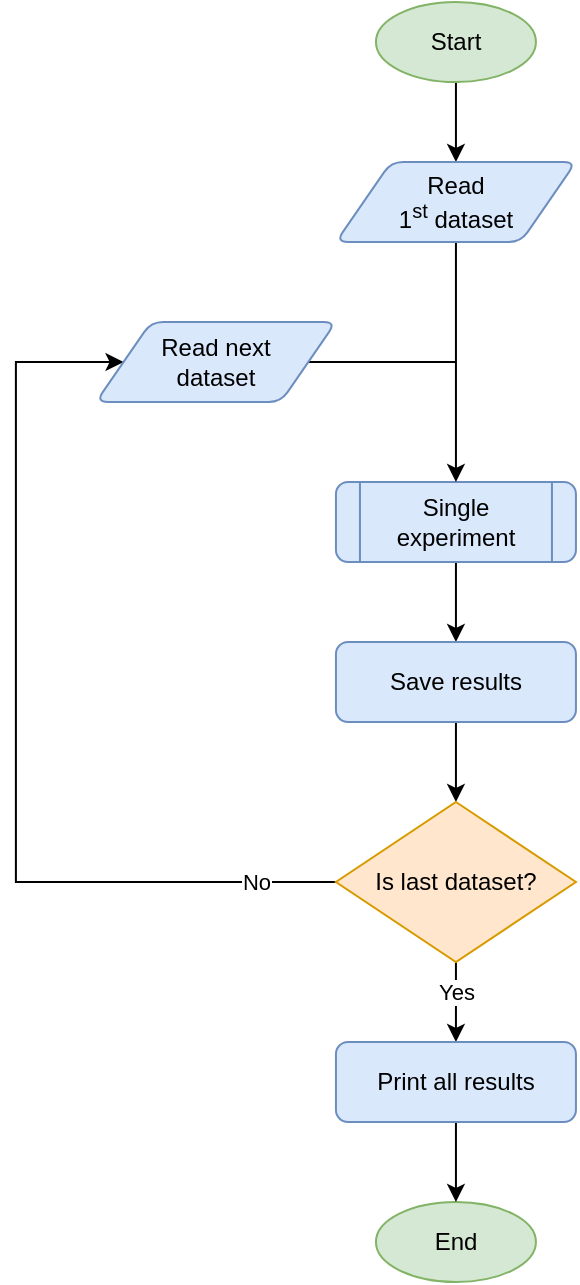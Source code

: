 <mxfile version="20.3.0" type="device" pages="5"><diagram id="C5RBs43oDa-KdzZeNtuy" name="All experiments"><mxGraphModel dx="1422" dy="857" grid="1" gridSize="10" guides="1" tooltips="1" connect="1" arrows="1" fold="1" page="1" pageScale="1" pageWidth="360" pageHeight="720" math="0" shadow="0"><root><mxCell id="WIyWlLk6GJQsqaUBKTNV-0"/><mxCell id="WIyWlLk6GJQsqaUBKTNV-1" parent="WIyWlLk6GJQsqaUBKTNV-0"/><mxCell id="kOFXmiLAJ1gGkwaejovX-6" style="edgeStyle=orthogonalEdgeStyle;rounded=0;orthogonalLoop=1;jettySize=auto;html=1;" parent="WIyWlLk6GJQsqaUBKTNV-1" source="8M7h1IyKmVttTnsOFKtS-3" target="kOFXmiLAJ1gGkwaejovX-5" edge="1"><mxGeometry relative="1" as="geometry"/></mxCell><mxCell id="8M7h1IyKmVttTnsOFKtS-3" value="Start" style="ellipse;whiteSpace=wrap;html=1;fillColor=#d5e8d4;strokeColor=#82b366;" parent="WIyWlLk6GJQsqaUBKTNV-1" vertex="1"><mxGeometry x="219.97" y="40" width="80" height="40" as="geometry"/></mxCell><mxCell id="8M7h1IyKmVttTnsOFKtS-5" value="End" style="ellipse;whiteSpace=wrap;html=1;fillColor=#d5e8d4;strokeColor=#82b366;" parent="WIyWlLk6GJQsqaUBKTNV-1" vertex="1"><mxGeometry x="219.97" y="640" width="80" height="40" as="geometry"/></mxCell><mxCell id="kOFXmiLAJ1gGkwaejovX-10" style="edgeStyle=orthogonalEdgeStyle;rounded=0;orthogonalLoop=1;jettySize=auto;html=1;" parent="WIyWlLk6GJQsqaUBKTNV-1" source="kOFXmiLAJ1gGkwaejovX-0" target="kOFXmiLAJ1gGkwaejovX-9" edge="1"><mxGeometry relative="1" as="geometry"/></mxCell><mxCell id="kOFXmiLAJ1gGkwaejovX-0" value="Single experiment" style="shape=process;whiteSpace=wrap;html=1;backgroundOutline=1;fillColor=#dae8fc;strokeColor=#6c8ebf;rounded=1;" parent="WIyWlLk6GJQsqaUBKTNV-1" vertex="1"><mxGeometry x="199.97" y="280" width="120" height="40" as="geometry"/></mxCell><mxCell id="kOFXmiLAJ1gGkwaejovX-7" style="edgeStyle=orthogonalEdgeStyle;rounded=0;orthogonalLoop=1;jettySize=auto;html=1;" parent="WIyWlLk6GJQsqaUBKTNV-1" source="kOFXmiLAJ1gGkwaejovX-5" target="kOFXmiLAJ1gGkwaejovX-0" edge="1"><mxGeometry relative="1" as="geometry"/></mxCell><mxCell id="kOFXmiLAJ1gGkwaejovX-5" value="Read&lt;br&gt;1&lt;sup&gt;st&lt;/sup&gt; dataset" style="shape=parallelogram;html=1;strokeWidth=1;perimeter=parallelogramPerimeter;whiteSpace=wrap;rounded=1;arcSize=12;size=0.23;fillColor=#dae8fc;strokeColor=#6c8ebf;" parent="WIyWlLk6GJQsqaUBKTNV-1" vertex="1"><mxGeometry x="199.97" y="120" width="120" height="40" as="geometry"/></mxCell><mxCell id="kOFXmiLAJ1gGkwaejovX-12" style="edgeStyle=orthogonalEdgeStyle;rounded=0;orthogonalLoop=1;jettySize=auto;html=1;" parent="WIyWlLk6GJQsqaUBKTNV-1" source="kOFXmiLAJ1gGkwaejovX-9" target="kOFXmiLAJ1gGkwaejovX-11" edge="1"><mxGeometry relative="1" as="geometry"/></mxCell><mxCell id="kOFXmiLAJ1gGkwaejovX-9" value="Save results" style="rounded=1;whiteSpace=wrap;html=1;strokeWidth=1;fillColor=#dae8fc;strokeColor=#6c8ebf;" parent="WIyWlLk6GJQsqaUBKTNV-1" vertex="1"><mxGeometry x="199.97" y="360" width="120" height="40" as="geometry"/></mxCell><mxCell id="kOFXmiLAJ1gGkwaejovX-13" value="" style="edgeStyle=orthogonalEdgeStyle;rounded=0;orthogonalLoop=1;jettySize=auto;html=1;" parent="WIyWlLk6GJQsqaUBKTNV-1" source="kOFXmiLAJ1gGkwaejovX-11" target="kOFXmiLAJ1gGkwaejovX-14" edge="1"><mxGeometry relative="1" as="geometry"><mxPoint x="79.97" y="320.0" as="targetPoint"/><Array as="points"><mxPoint x="39.97" y="480"/><mxPoint x="39.97" y="220"/></Array></mxGeometry></mxCell><mxCell id="kOFXmiLAJ1gGkwaejovX-16" value="No" style="edgeLabel;html=1;align=center;verticalAlign=middle;resizable=0;points=[];" parent="kOFXmiLAJ1gGkwaejovX-13" vertex="1" connectable="0"><mxGeometry x="0.322" relative="1" as="geometry"><mxPoint x="120" y="153" as="offset"/></mxGeometry></mxCell><mxCell id="kOFXmiLAJ1gGkwaejovX-18" style="edgeStyle=orthogonalEdgeStyle;rounded=0;orthogonalLoop=1;jettySize=auto;html=1;endArrow=classic;endFill=1;" parent="WIyWlLk6GJQsqaUBKTNV-1" source="kOFXmiLAJ1gGkwaejovX-11" target="kOFXmiLAJ1gGkwaejovX-17" edge="1"><mxGeometry relative="1" as="geometry"/></mxCell><mxCell id="AIGZjgSUq1ORy0uvQ8e_-0" value="Yes" style="edgeLabel;html=1;align=center;verticalAlign=middle;resizable=0;points=[];" parent="kOFXmiLAJ1gGkwaejovX-18" vertex="1" connectable="0"><mxGeometry x="-0.257" y="1" relative="1" as="geometry"><mxPoint x="-1" as="offset"/></mxGeometry></mxCell><mxCell id="kOFXmiLAJ1gGkwaejovX-11" value="Is last dataset?" style="strokeWidth=1;html=1;shape=mxgraph.flowchart.decision;whiteSpace=wrap;rounded=1;fillColor=#ffe6cc;strokeColor=#d79b00;" parent="WIyWlLk6GJQsqaUBKTNV-1" vertex="1"><mxGeometry x="199.97" y="440" width="120" height="80" as="geometry"/></mxCell><mxCell id="kOFXmiLAJ1gGkwaejovX-15" style="edgeStyle=orthogonalEdgeStyle;rounded=0;orthogonalLoop=1;jettySize=auto;html=1;endArrow=none;endFill=0;" parent="WIyWlLk6GJQsqaUBKTNV-1" source="kOFXmiLAJ1gGkwaejovX-14" edge="1"><mxGeometry relative="1" as="geometry"><mxPoint x="259.97" y="220" as="targetPoint"/></mxGeometry></mxCell><mxCell id="kOFXmiLAJ1gGkwaejovX-14" value="Read next&lt;br&gt;dataset" style="shape=parallelogram;html=1;strokeWidth=1;perimeter=parallelogramPerimeter;whiteSpace=wrap;rounded=1;arcSize=12;size=0.23;fillColor=#dae8fc;strokeColor=#6c8ebf;" parent="WIyWlLk6GJQsqaUBKTNV-1" vertex="1"><mxGeometry x="79.97" y="200" width="120" height="40" as="geometry"/></mxCell><mxCell id="kOFXmiLAJ1gGkwaejovX-19" style="edgeStyle=orthogonalEdgeStyle;rounded=0;orthogonalLoop=1;jettySize=auto;html=1;endArrow=classic;endFill=1;" parent="WIyWlLk6GJQsqaUBKTNV-1" source="kOFXmiLAJ1gGkwaejovX-17" target="8M7h1IyKmVttTnsOFKtS-5" edge="1"><mxGeometry relative="1" as="geometry"/></mxCell><mxCell id="kOFXmiLAJ1gGkwaejovX-17" value="Print all results" style="rounded=1;whiteSpace=wrap;html=1;strokeWidth=1;fillColor=#dae8fc;strokeColor=#6c8ebf;" parent="WIyWlLk6GJQsqaUBKTNV-1" vertex="1"><mxGeometry x="199.97" y="560" width="120" height="40" as="geometry"/></mxCell></root></mxGraphModel></diagram><diagram id="D11iVwsHvuseV1DeDO_H" name="Single experiment"><mxGraphModel dx="1422" dy="857" grid="1" gridSize="10" guides="1" tooltips="1" connect="1" arrows="1" fold="1" page="1" pageScale="1" pageWidth="720" pageHeight="600" math="0" shadow="0"><root><mxCell id="0"/><mxCell id="1" parent="0"/><mxCell id="Q-tXRf_zdjWyJzdX52ZP-1" value="FindTrainTestSplit" style="rounded=1;whiteSpace=wrap;html=1;strokeWidth=1;fillColor=#D9FFF6;arcSize=5;gradientColor=none;gradientDirection=radial;verticalAlign=top;strokeOpacity=100;fillOpacity=50;" parent="1" vertex="1"><mxGeometry x="210" y="90" width="490" height="360" as="geometry"/></mxCell><mxCell id="H5rz95KYVO_wQmtV11u5-1" style="edgeStyle=orthogonalEdgeStyle;rounded=0;orthogonalLoop=1;jettySize=auto;html=1;entryX=0.5;entryY=0;entryDx=0;entryDy=0;entryPerimeter=0;endArrow=classic;endFill=1;" parent="1" source="ZhqV7wVp_llAhGrrr68y-1" target="iIWX_Zztkkkfrtg9f0PA-1" edge="1"><mxGeometry relative="1" as="geometry"/></mxCell><mxCell id="ZhqV7wVp_llAhGrrr68y-1" value="Start" style="ellipse;whiteSpace=wrap;html=1;fillColor=#d5e8d4;strokeColor=#82b366;" parent="1" vertex="1"><mxGeometry x="60" y="40" width="80" height="40" as="geometry"/></mxCell><mxCell id="s6hOVnfc185GEi_g2dlg-1" value="End" style="ellipse;whiteSpace=wrap;html=1;fillColor=#d5e8d4;strokeColor=#82b366;" parent="1" vertex="1"><mxGeometry x="60" y="520" width="80" height="40" as="geometry"/></mxCell><mxCell id="hAno4ZTRE-G6gj36gQ3g-1" style="edgeStyle=orthogonalEdgeStyle;rounded=0;orthogonalLoop=1;jettySize=auto;html=1;" parent="1" source="iIWX_Zztkkkfrtg9f0PA-1" target="d5GRrZZeV0pliZARl-yd-1" edge="1"><mxGeometry relative="1" as="geometry"/></mxCell><mxCell id="hAno4ZTRE-G6gj36gQ3g-2" value="Yes" style="edgeLabel;html=1;align=center;verticalAlign=middle;resizable=0;points=[];" parent="hAno4ZTRE-G6gj36gQ3g-1" vertex="1" connectable="0"><mxGeometry x="-0.152" relative="1" as="geometry"><mxPoint y="12" as="offset"/></mxGeometry></mxCell><mxCell id="hJTUEUJnLoP7Lju_bA_A-1" style="edgeStyle=orthogonalEdgeStyle;rounded=0;orthogonalLoop=1;jettySize=auto;html=1;" parent="1" source="iIWX_Zztkkkfrtg9f0PA-1" target="QK-RZnngQK_KCg3sPhUe-1" edge="1"><mxGeometry relative="1" as="geometry"/></mxCell><mxCell id="hJTUEUJnLoP7Lju_bA_A-2" value="No" style="edgeLabel;html=1;align=center;verticalAlign=middle;resizable=0;points=[];" parent="hJTUEUJnLoP7Lju_bA_A-1" vertex="1" connectable="0"><mxGeometry x="-0.257" y="-2" relative="1" as="geometry"><mxPoint x="-5" y="-2" as="offset"/></mxGeometry></mxCell><mxCell id="iIWX_Zztkkkfrtg9f0PA-1" value="Is train-test&lt;br&gt;pre-defined?" style="strokeWidth=1;html=1;shape=mxgraph.flowchart.decision;whiteSpace=wrap;rounded=1;fillColor=#ffe6cc;strokeColor=#d79b00;" parent="1" vertex="1"><mxGeometry x="40" y="120" width="120" height="80" as="geometry"/></mxCell><mxCell id="CSxXV_yiTdhJxoHg6oX3-10" style="edgeStyle=orthogonalEdgeStyle;rounded=0;orthogonalLoop=1;jettySize=auto;html=1;endArrow=none;endFill=0;" parent="1" source="d5GRrZZeV0pliZARl-yd-1" target="s6hOVnfc185GEi_g2dlg-1" edge="1"><mxGeometry relative="1" as="geometry"/></mxCell><mxCell id="d5GRrZZeV0pliZARl-yd-1" value="Train and test on&lt;br&gt;splits" style="rounded=1;whiteSpace=wrap;html=1;strokeWidth=1;fillColor=#dae8fc;strokeColor=#6c8ebf;" parent="1" vertex="1"><mxGeometry x="40" y="440" width="120" height="40" as="geometry"/></mxCell><mxCell id="hJTUEUJnLoP7Lju_bA_A-4" style="edgeStyle=orthogonalEdgeStyle;rounded=0;orthogonalLoop=1;jettySize=auto;html=1;" parent="1" source="QK-RZnngQK_KCg3sPhUe-1" target="hJTUEUJnLoP7Lju_bA_A-3" edge="1"><mxGeometry relative="1" as="geometry"/></mxCell><mxCell id="QK-RZnngQK_KCg3sPhUe-1" value="Read train%,&lt;br&gt;test%, margin" style="shape=parallelogram;html=1;strokeWidth=1;perimeter=parallelogramPerimeter;whiteSpace=wrap;rounded=1;arcSize=12;size=0.23;fillColor=#dae8fc;strokeColor=#6c8ebf;" parent="1" vertex="1"><mxGeometry x="240" y="140" width="120" height="40" as="geometry"/></mxCell><mxCell id="hJTUEUJnLoP7Lju_bA_A-6" style="edgeStyle=orthogonalEdgeStyle;rounded=0;orthogonalLoop=1;jettySize=auto;html=1;" parent="1" source="hJTUEUJnLoP7Lju_bA_A-3" target="hJTUEUJnLoP7Lju_bA_A-5" edge="1"><mxGeometry relative="1" as="geometry"/></mxCell><mxCell id="hJTUEUJnLoP7Lju_bA_A-3" value="Get test as last&lt;br&gt;test% points" style="rounded=1;whiteSpace=wrap;html=1;strokeWidth=1;fillColor=#dae8fc;strokeColor=#6c8ebf;" parent="1" vertex="1"><mxGeometry x="400" y="140" width="120" height="40" as="geometry"/></mxCell><mxCell id="CSxXV_yiTdhJxoHg6oX3-3" style="edgeStyle=orthogonalEdgeStyle;rounded=0;orthogonalLoop=1;jettySize=auto;html=1;" parent="1" source="hJTUEUJnLoP7Lju_bA_A-5" target="CSxXV_yiTdhJxoHg6oX3-1" edge="1"><mxGeometry relative="1" as="geometry"/></mxCell><mxCell id="CSxXV_yiTdhJxoHg6oX3-6" value="Yes" style="edgeLabel;html=1;align=center;verticalAlign=middle;resizable=0;points=[];labelBackgroundColor=none;" parent="CSxXV_yiTdhJxoHg6oX3-3" vertex="1" connectable="0"><mxGeometry x="-0.276" y="1" relative="1" as="geometry"><mxPoint y="-11" as="offset"/></mxGeometry></mxCell><mxCell id="CSxXV_yiTdhJxoHg6oX3-4" style="edgeStyle=orthogonalEdgeStyle;rounded=0;orthogonalLoop=1;jettySize=auto;html=1;" parent="1" source="hJTUEUJnLoP7Lju_bA_A-5" target="CSxXV_yiTdhJxoHg6oX3-2" edge="1"><mxGeometry relative="1" as="geometry"/></mxCell><mxCell id="CSxXV_yiTdhJxoHg6oX3-5" value="No" style="edgeLabel;html=1;align=center;verticalAlign=middle;resizable=0;points=[];labelBackgroundColor=none;" parent="CSxXV_yiTdhJxoHg6oX3-4" vertex="1" connectable="0"><mxGeometry x="-0.199" y="-2" relative="1" as="geometry"><mxPoint y="-12" as="offset"/></mxGeometry></mxCell><mxCell id="hJTUEUJnLoP7Lju_bA_A-5" value="Has the test set&lt;br&gt;any anomaly?" style="strokeWidth=1;html=1;shape=mxgraph.flowchart.decision;whiteSpace=wrap;rounded=1;fillColor=#ffe6cc;strokeColor=#d79b00;" parent="1" vertex="1"><mxGeometry x="400" y="240" width="120" height="80" as="geometry"/></mxCell><mxCell id="GihD4LT4UAhNvOkDKWtM-2" style="edgeStyle=orthogonalEdgeStyle;rounded=0;orthogonalLoop=1;jettySize=auto;html=1;endArrow=classic;endFill=1;" parent="1" source="CSxXV_yiTdhJxoHg6oX3-1" target="GihD4LT4UAhNvOkDKWtM-1" edge="1"><mxGeometry relative="1" as="geometry"/></mxCell><mxCell id="CSxXV_yiTdhJxoHg6oX3-1" value="Compute test&lt;br&gt;margin" style="shape=process;whiteSpace=wrap;html=1;backgroundOutline=1;fillColor=#dae8fc;strokeColor=#6c8ebf;rounded=1;" parent="1" vertex="1"><mxGeometry x="240" y="360" width="120" height="40" as="geometry"/></mxCell><mxCell id="CSxXV_yiTdhJxoHg6oX3-12" style="edgeStyle=orthogonalEdgeStyle;rounded=0;orthogonalLoop=1;jettySize=auto;html=1;endArrow=classic;endFill=1;" parent="1" source="CSxXV_yiTdhJxoHg6oX3-2" target="d5GRrZZeV0pliZARl-yd-1" edge="1"><mxGeometry relative="1" as="geometry"><Array as="points"><mxPoint x="620" y="460"/></Array></mxGeometry></mxCell><mxCell id="CSxXV_yiTdhJxoHg6oX3-2" value="Get testing start&lt;br&gt;point" style="shape=process;whiteSpace=wrap;html=1;backgroundOutline=1;fillColor=#dae8fc;strokeColor=#6c8ebf;rounded=1;" parent="1" vertex="1"><mxGeometry x="560" y="360" width="120" height="40" as="geometry"/></mxCell><mxCell id="GihD4LT4UAhNvOkDKWtM-3" style="edgeStyle=orthogonalEdgeStyle;rounded=0;orthogonalLoop=1;jettySize=auto;html=1;endArrow=classic;endFill=1;" parent="1" source="GihD4LT4UAhNvOkDKWtM-1" target="CSxXV_yiTdhJxoHg6oX3-2" edge="1"><mxGeometry relative="1" as="geometry"/></mxCell><mxCell id="GihD4LT4UAhNvOkDKWtM-1" value="Current margin" style="shape=parallelogram;html=1;strokeWidth=1;perimeter=parallelogramPerimeter;whiteSpace=wrap;rounded=1;arcSize=12;size=0.23;fillColor=#dae8fc;strokeColor=#6c8ebf;" parent="1" vertex="1"><mxGeometry x="400" y="360" width="120" height="40" as="geometry"/></mxCell></root></mxGraphModel></diagram><diagram id="FWGNw8ByKf98O365buhS" name="ComputeTestMargin"><mxGraphModel dx="1422" dy="857" grid="1" gridSize="10" guides="1" tooltips="1" connect="1" arrows="1" fold="1" page="1" pageScale="1" pageWidth="760" pageHeight="720" math="0" shadow="0"><root><mxCell id="HdrWZ1dEwK8OGGWEibV0-0"/><mxCell id="HdrWZ1dEwK8OGGWEibV0-1" parent="HdrWZ1dEwK8OGGWEibV0-0"/><mxCell id="fRuA6HF26gOYSIR6I-Sg-1" style="edgeStyle=orthogonalEdgeStyle;rounded=0;orthogonalLoop=1;jettySize=auto;html=1;endArrow=classic;endFill=1;" parent="HdrWZ1dEwK8OGGWEibV0-1" source="u9NYE6uTSxPuVV1f5jNB-0" target="fRuA6HF26gOYSIR6I-Sg-0" edge="1"><mxGeometry relative="1" as="geometry"/></mxCell><mxCell id="u9NYE6uTSxPuVV1f5jNB-0" value="Start" style="ellipse;whiteSpace=wrap;html=1;fillColor=#d5e8d4;strokeColor=#82b366;" parent="HdrWZ1dEwK8OGGWEibV0-1" vertex="1"><mxGeometry x="60" y="40" width="80" height="40" as="geometry"/></mxCell><mxCell id="xgLkydGp1xmysubWU5cJ-1" style="edgeStyle=orthogonalEdgeStyle;rounded=0;orthogonalLoop=1;jettySize=auto;html=1;endArrow=classic;endFill=1;" parent="HdrWZ1dEwK8OGGWEibV0-1" source="fRuA6HF26gOYSIR6I-Sg-0" target="xgLkydGp1xmysubWU5cJ-0" edge="1"><mxGeometry relative="1" as="geometry"/></mxCell><mxCell id="fRuA6HF26gOYSIR6I-Sg-0" value="Read target&lt;br&gt;margin" style="shape=parallelogram;html=1;strokeWidth=1;perimeter=parallelogramPerimeter;whiteSpace=wrap;rounded=1;arcSize=12;size=0.23;fillColor=#dae8fc;strokeColor=#6c8ebf;" parent="HdrWZ1dEwK8OGGWEibV0-1" vertex="1"><mxGeometry x="40" y="120" width="120" height="40" as="geometry"/></mxCell><mxCell id="xgLkydGp1xmysubWU5cJ-3" style="edgeStyle=orthogonalEdgeStyle;rounded=0;orthogonalLoop=1;jettySize=auto;html=1;endArrow=classic;endFill=1;" parent="HdrWZ1dEwK8OGGWEibV0-1" source="xgLkydGp1xmysubWU5cJ-0" target="xgLkydGp1xmysubWU5cJ-2" edge="1"><mxGeometry relative="1" as="geometry"/></mxCell><mxCell id="xgLkydGp1xmysubWU5cJ-0" value="Set margin = 0" style="rounded=1;whiteSpace=wrap;html=1;strokeWidth=1;fillColor=#dae8fc;strokeColor=#6c8ebf;" parent="HdrWZ1dEwK8OGGWEibV0-1" vertex="1"><mxGeometry x="40" y="200" width="120" height="40" as="geometry"/></mxCell><mxCell id="UQ22kUkYF4taK-wYxXZ2-1" style="edgeStyle=orthogonalEdgeStyle;rounded=0;orthogonalLoop=1;jettySize=auto;html=1;endArrow=classic;endFill=1;" parent="HdrWZ1dEwK8OGGWEibV0-1" source="xgLkydGp1xmysubWU5cJ-2" target="UQ22kUkYF4taK-wYxXZ2-0" edge="1"><mxGeometry relative="1" as="geometry"/></mxCell><mxCell id="xgLkydGp1xmysubWU5cJ-2" value="Get first testing point" style="rounded=1;whiteSpace=wrap;html=1;strokeWidth=1;fillColor=#dae8fc;strokeColor=#6c8ebf;" parent="HdrWZ1dEwK8OGGWEibV0-1" vertex="1"><mxGeometry x="40" y="280" width="120" height="40" as="geometry"/></mxCell><mxCell id="UQ22kUkYF4taK-wYxXZ2-3" style="edgeStyle=orthogonalEdgeStyle;rounded=0;orthogonalLoop=1;jettySize=auto;html=1;endArrow=classic;endFill=1;" parent="HdrWZ1dEwK8OGGWEibV0-1" source="UQ22kUkYF4taK-wYxXZ2-0" target="UQ22kUkYF4taK-wYxXZ2-2" edge="1"><mxGeometry relative="1" as="geometry"/></mxCell><mxCell id="UQ22kUkYF4taK-wYxXZ2-4" value="No" style="edgeLabel;html=1;align=center;verticalAlign=middle;resizable=0;points=[];" parent="UQ22kUkYF4taK-wYxXZ2-3" vertex="1" connectable="0"><mxGeometry x="-0.335" y="1" relative="1" as="geometry"><mxPoint x="3" y="1" as="offset"/></mxGeometry></mxCell><mxCell id="UQ22kUkYF4taK-wYxXZ2-6" style="edgeStyle=orthogonalEdgeStyle;rounded=0;orthogonalLoop=1;jettySize=auto;html=1;endArrow=classic;endFill=1;" parent="HdrWZ1dEwK8OGGWEibV0-1" source="UQ22kUkYF4taK-wYxXZ2-0" target="UQ22kUkYF4taK-wYxXZ2-5" edge="1"><mxGeometry relative="1" as="geometry"/></mxCell><mxCell id="UQ22kUkYF4taK-wYxXZ2-7" value="Yes" style="edgeLabel;html=1;align=center;verticalAlign=middle;resizable=0;points=[];" parent="UQ22kUkYF4taK-wYxXZ2-6" vertex="1" connectable="0"><mxGeometry x="0.316" relative="1" as="geometry"><mxPoint y="-22" as="offset"/></mxGeometry></mxCell><mxCell id="UQ22kUkYF4taK-wYxXZ2-0" value="Is point&lt;br&gt;anomalous?" style="strokeWidth=1;html=1;shape=mxgraph.flowchart.decision;whiteSpace=wrap;rounded=1;fillColor=#ffe6cc;strokeColor=#d79b00;" parent="HdrWZ1dEwK8OGGWEibV0-1" vertex="1"><mxGeometry x="40" y="400" width="120" height="80" as="geometry"/></mxCell><mxCell id="89DARqWquNidrXnu6tmG-1" style="edgeStyle=orthogonalEdgeStyle;rounded=0;orthogonalLoop=1;jettySize=auto;html=1;endArrow=classic;endFill=1;" parent="HdrWZ1dEwK8OGGWEibV0-1" source="UQ22kUkYF4taK-wYxXZ2-2" target="89DARqWquNidrXnu6tmG-0" edge="1"><mxGeometry relative="1" as="geometry"/></mxCell><mxCell id="UQ22kUkYF4taK-wYxXZ2-2" value="Increment margin&lt;br&gt;of 1" style="rounded=1;whiteSpace=wrap;html=1;strokeWidth=1;fillColor=#dae8fc;strokeColor=#6c8ebf;" parent="HdrWZ1dEwK8OGGWEibV0-1" vertex="1"><mxGeometry x="240" y="420" width="120" height="40" as="geometry"/></mxCell><mxCell id="UQ22kUkYF4taK-wYxXZ2-9" style="edgeStyle=orthogonalEdgeStyle;rounded=0;orthogonalLoop=1;jettySize=auto;html=1;endArrow=classic;endFill=1;" parent="HdrWZ1dEwK8OGGWEibV0-1" source="UQ22kUkYF4taK-wYxXZ2-5" target="UQ22kUkYF4taK-wYxXZ2-8" edge="1"><mxGeometry relative="1" as="geometry"/></mxCell><mxCell id="UQ22kUkYF4taK-wYxXZ2-5" value="Return margin" style="rounded=1;whiteSpace=wrap;html=1;strokeWidth=1;fillColor=#dae8fc;strokeColor=#6c8ebf;" parent="HdrWZ1dEwK8OGGWEibV0-1" vertex="1"><mxGeometry x="40" y="560" width="120" height="40" as="geometry"/></mxCell><mxCell id="UQ22kUkYF4taK-wYxXZ2-8" value="End" style="ellipse;whiteSpace=wrap;html=1;fillColor=#d5e8d4;strokeColor=#82b366;" parent="HdrWZ1dEwK8OGGWEibV0-1" vertex="1"><mxGeometry x="60" y="640" width="80" height="40" as="geometry"/></mxCell><mxCell id="89DARqWquNidrXnu6tmG-3" style="edgeStyle=orthogonalEdgeStyle;rounded=0;orthogonalLoop=1;jettySize=auto;html=1;endArrow=classic;endFill=1;" parent="HdrWZ1dEwK8OGGWEibV0-1" source="89DARqWquNidrXnu6tmG-0" target="89DARqWquNidrXnu6tmG-2" edge="1"><mxGeometry relative="1" as="geometry"/></mxCell><mxCell id="89DARqWquNidrXnu6tmG-6" value="No" style="edgeLabel;html=1;align=center;verticalAlign=middle;resizable=0;points=[];" parent="89DARqWquNidrXnu6tmG-3" vertex="1" connectable="0"><mxGeometry x="-0.301" y="2" relative="1" as="geometry"><mxPoint as="offset"/></mxGeometry></mxCell><mxCell id="89DARqWquNidrXnu6tmG-4" style="edgeStyle=orthogonalEdgeStyle;rounded=0;orthogonalLoop=1;jettySize=auto;html=1;endArrow=classic;endFill=1;" parent="HdrWZ1dEwK8OGGWEibV0-1" source="89DARqWquNidrXnu6tmG-0" target="UQ22kUkYF4taK-wYxXZ2-5" edge="1"><mxGeometry relative="1" as="geometry"><Array as="points"><mxPoint x="460" y="580"/></Array></mxGeometry></mxCell><mxCell id="89DARqWquNidrXnu6tmG-5" value="Yes" style="edgeLabel;html=1;align=center;verticalAlign=middle;resizable=0;points=[];" parent="89DARqWquNidrXnu6tmG-4" vertex="1" connectable="0"><mxGeometry x="-0.84" y="-2" relative="1" as="geometry"><mxPoint as="offset"/></mxGeometry></mxCell><mxCell id="89DARqWquNidrXnu6tmG-0" value="Is margin ==&lt;br&gt;target margin?" style="strokeWidth=1;html=1;shape=mxgraph.flowchart.decision;whiteSpace=wrap;rounded=1;fillColor=#ffe6cc;strokeColor=#d79b00;" parent="HdrWZ1dEwK8OGGWEibV0-1" vertex="1"><mxGeometry x="400" y="400" width="120" height="80" as="geometry"/></mxCell><mxCell id="89DARqWquNidrXnu6tmG-7" style="edgeStyle=orthogonalEdgeStyle;rounded=0;orthogonalLoop=1;jettySize=auto;html=1;endArrow=none;endFill=0;" parent="HdrWZ1dEwK8OGGWEibV0-1" source="89DARqWquNidrXnu6tmG-2" edge="1"><mxGeometry relative="1" as="geometry"><mxPoint x="100" y="360.0" as="targetPoint"/><Array as="points"><mxPoint x="660" y="360"/></Array></mxGeometry></mxCell><mxCell id="89DARqWquNidrXnu6tmG-2" value="Get next testing&lt;br&gt;point" style="rounded=1;whiteSpace=wrap;html=1;strokeWidth=1;fillColor=#dae8fc;strokeColor=#6c8ebf;" parent="HdrWZ1dEwK8OGGWEibV0-1" vertex="1"><mxGeometry x="600" y="420" width="120" height="40" as="geometry"/></mxCell></root></mxGraphModel></diagram><diagram id="90LTv2mE76Dkwtj1gZBb" name="GetTrainingStartPoint"><mxGraphModel dx="1422" dy="857" grid="1" gridSize="10" guides="1" tooltips="1" connect="1" arrows="1" fold="1" page="1" pageScale="1" pageWidth="960" pageHeight="880" math="0" shadow="0"><root><mxCell id="tVz8d1d_XgPLl7c2wTtT-0"/><mxCell id="tVz8d1d_XgPLl7c2wTtT-1" parent="tVz8d1d_XgPLl7c2wTtT-0"/><mxCell id="Yk_e0_UQB7LTDo-el-rY-7" style="edgeStyle=orthogonalEdgeStyle;rounded=0;orthogonalLoop=1;jettySize=auto;html=1;endArrow=none;endFill=0;" parent="tVz8d1d_XgPLl7c2wTtT-1" source="XtzqeTzx9HAlHjTAnoez-0" target="z5ePB7d5LNRhSqmOxmP1-1" edge="1"><mxGeometry relative="1" as="geometry"/></mxCell><mxCell id="XtzqeTzx9HAlHjTAnoez-0" value="Start" style="ellipse;whiteSpace=wrap;html=1;fillColor=#d5e8d4;strokeColor=#82b366;" parent="tVz8d1d_XgPLl7c2wTtT-1" vertex="1"><mxGeometry x="60" y="40" width="80" height="40" as="geometry"/></mxCell><mxCell id="YdtiBASWQmZ41cX5ZdmU-1" style="edgeStyle=orthogonalEdgeStyle;rounded=0;orthogonalLoop=1;jettySize=auto;html=1;endArrow=classic;endFill=1;" parent="tVz8d1d_XgPLl7c2wTtT-1" source="z5ePB7d5LNRhSqmOxmP1-1" target="YdtiBASWQmZ41cX5ZdmU-0" edge="1"><mxGeometry relative="1" as="geometry"/></mxCell><mxCell id="z5ePB7d5LNRhSqmOxmP1-1" value="Set testing as points&lt;br&gt;from start to end" style="rounded=1;whiteSpace=wrap;html=1;strokeWidth=1;fillColor=#dae8fc;strokeColor=#6c8ebf;" parent="tVz8d1d_XgPLl7c2wTtT-1" vertex="1"><mxGeometry x="40" y="120" width="120" height="40" as="geometry"/></mxCell><mxCell id="YdtiBASWQmZ41cX5ZdmU-3" style="edgeStyle=orthogonalEdgeStyle;rounded=0;orthogonalLoop=1;jettySize=auto;html=1;endArrow=classic;endFill=1;" parent="tVz8d1d_XgPLl7c2wTtT-1" source="YdtiBASWQmZ41cX5ZdmU-0" target="YdtiBASWQmZ41cX5ZdmU-2" edge="1"><mxGeometry relative="1" as="geometry"/></mxCell><mxCell id="YdtiBASWQmZ41cX5ZdmU-4" value="Yes" style="edgeLabel;html=1;align=center;verticalAlign=middle;resizable=0;points=[];" parent="YdtiBASWQmZ41cX5ZdmU-3" vertex="1" connectable="0"><mxGeometry x="-0.25" y="1" relative="1" as="geometry"><mxPoint as="offset"/></mxGeometry></mxCell><mxCell id="YdtiBASWQmZ41cX5ZdmU-12" style="edgeStyle=orthogonalEdgeStyle;rounded=0;orthogonalLoop=1;jettySize=auto;html=1;endArrow=classic;endFill=1;" parent="tVz8d1d_XgPLl7c2wTtT-1" source="YdtiBASWQmZ41cX5ZdmU-0" target="YdtiBASWQmZ41cX5ZdmU-11" edge="1"><mxGeometry relative="1" as="geometry"/></mxCell><mxCell id="YdtiBASWQmZ41cX5ZdmU-14" value="No" style="edgeLabel;html=1;align=center;verticalAlign=middle;resizable=0;points=[];" parent="YdtiBASWQmZ41cX5ZdmU-12" vertex="1" connectable="0"><mxGeometry x="-0.275" y="2" relative="1" as="geometry"><mxPoint as="offset"/></mxGeometry></mxCell><mxCell id="YdtiBASWQmZ41cX5ZdmU-0" value="Is margin &amp;lt;&lt;br&gt;target margin?" style="strokeWidth=1;html=1;shape=mxgraph.flowchart.decision;whiteSpace=wrap;rounded=1;fillColor=#ffe6cc;strokeColor=#d79b00;" parent="tVz8d1d_XgPLl7c2wTtT-1" vertex="1"><mxGeometry x="40" y="240" width="120" height="80" as="geometry"/></mxCell><mxCell id="YdtiBASWQmZ41cX5ZdmU-6" style="edgeStyle=orthogonalEdgeStyle;rounded=0;orthogonalLoop=1;jettySize=auto;html=1;endArrow=classic;endFill=1;" parent="tVz8d1d_XgPLl7c2wTtT-1" source="YdtiBASWQmZ41cX5ZdmU-2" edge="1"><mxGeometry relative="1" as="geometry"><mxPoint x="440" y="280" as="targetPoint"/></mxGeometry></mxCell><mxCell id="YdtiBASWQmZ41cX5ZdmU-7" value="Yes" style="edgeLabel;html=1;align=center;verticalAlign=middle;resizable=0;points=[];" parent="YdtiBASWQmZ41cX5ZdmU-6" vertex="1" connectable="0"><mxGeometry x="-0.271" y="1" relative="1" as="geometry"><mxPoint as="offset"/></mxGeometry></mxCell><mxCell id="YdtiBASWQmZ41cX5ZdmU-13" style="edgeStyle=orthogonalEdgeStyle;rounded=0;orthogonalLoop=1;jettySize=auto;html=1;endArrow=none;endFill=0;" parent="tVz8d1d_XgPLl7c2wTtT-1" source="YdtiBASWQmZ41cX5ZdmU-2" edge="1"><mxGeometry relative="1" as="geometry"><mxPoint x="100" y="370" as="targetPoint"/><Array as="points"><mxPoint x="300" y="370"/><mxPoint x="100" y="370"/></Array></mxGeometry></mxCell><mxCell id="YdtiBASWQmZ41cX5ZdmU-15" value="No" style="edgeLabel;html=1;align=center;verticalAlign=middle;resizable=0;points=[];" parent="YdtiBASWQmZ41cX5ZdmU-13" vertex="1" connectable="0"><mxGeometry x="-0.764" y="2" relative="1" as="geometry"><mxPoint as="offset"/></mxGeometry></mxCell><mxCell id="YdtiBASWQmZ41cX5ZdmU-2" value="Are there points&lt;br&gt;before testing?" style="strokeWidth=1;html=1;shape=mxgraph.flowchart.decision;whiteSpace=wrap;rounded=1;fillColor=#ffe6cc;strokeColor=#d79b00;" parent="tVz8d1d_XgPLl7c2wTtT-1" vertex="1"><mxGeometry x="240" y="240" width="120" height="80" as="geometry"/></mxCell><mxCell id="YdtiBASWQmZ41cX5ZdmU-17" style="edgeStyle=orthogonalEdgeStyle;rounded=0;orthogonalLoop=1;jettySize=auto;html=1;endArrow=classic;endFill=1;" parent="tVz8d1d_XgPLl7c2wTtT-1" source="YdtiBASWQmZ41cX5ZdmU-11" target="YdtiBASWQmZ41cX5ZdmU-16" edge="1"><mxGeometry relative="1" as="geometry"/></mxCell><mxCell id="YdtiBASWQmZ41cX5ZdmU-28" value="No" style="edgeLabel;html=1;align=center;verticalAlign=middle;resizable=0;points=[];" parent="YdtiBASWQmZ41cX5ZdmU-17" vertex="1" connectable="0"><mxGeometry x="-0.233" relative="1" as="geometry"><mxPoint as="offset"/></mxGeometry></mxCell><mxCell id="YdtiBASWQmZ41cX5ZdmU-19" style="edgeStyle=orthogonalEdgeStyle;rounded=0;orthogonalLoop=1;jettySize=auto;html=1;endArrow=classic;endFill=1;" parent="tVz8d1d_XgPLl7c2wTtT-1" source="YdtiBASWQmZ41cX5ZdmU-11" target="YdtiBASWQmZ41cX5ZdmU-18" edge="1"><mxGeometry relative="1" as="geometry"/></mxCell><mxCell id="YdtiBASWQmZ41cX5ZdmU-29" value="Yes" style="edgeLabel;html=1;align=center;verticalAlign=middle;resizable=0;points=[];" parent="YdtiBASWQmZ41cX5ZdmU-19" vertex="1" connectable="0"><mxGeometry x="-0.78" y="2" relative="1" as="geometry"><mxPoint y="2" as="offset"/></mxGeometry></mxCell><mxCell id="YdtiBASWQmZ41cX5ZdmU-11" value="Is margin &amp;lt;&lt;br&gt;target margin?" style="strokeWidth=1;html=1;shape=mxgraph.flowchart.decision;whiteSpace=wrap;rounded=1;fillColor=#ffe6cc;strokeColor=#d79b00;" parent="tVz8d1d_XgPLl7c2wTtT-1" vertex="1"><mxGeometry x="40" y="400" width="120" height="80" as="geometry"/></mxCell><mxCell id="YdtiBASWQmZ41cX5ZdmU-21" style="edgeStyle=orthogonalEdgeStyle;rounded=0;orthogonalLoop=1;jettySize=auto;html=1;endArrow=classic;endFill=1;" parent="tVz8d1d_XgPLl7c2wTtT-1" source="YdtiBASWQmZ41cX5ZdmU-16" target="YdtiBASWQmZ41cX5ZdmU-18" edge="1"><mxGeometry relative="1" as="geometry"/></mxCell><mxCell id="YdtiBASWQmZ41cX5ZdmU-31" value="No" style="edgeLabel;html=1;align=center;verticalAlign=middle;resizable=0;points=[];" parent="YdtiBASWQmZ41cX5ZdmU-21" vertex="1" connectable="0"><mxGeometry x="0.283" y="2" relative="1" as="geometry"><mxPoint x="-34" y="2" as="offset"/></mxGeometry></mxCell><mxCell id="YdtiBASWQmZ41cX5ZdmU-24" style="edgeStyle=orthogonalEdgeStyle;rounded=0;orthogonalLoop=1;jettySize=auto;html=1;endArrow=classic;endFill=1;" parent="tVz8d1d_XgPLl7c2wTtT-1" source="YdtiBASWQmZ41cX5ZdmU-16" target="YdtiBASWQmZ41cX5ZdmU-23" edge="1"><mxGeometry relative="1" as="geometry"/></mxCell><mxCell id="YdtiBASWQmZ41cX5ZdmU-26" value="Yes" style="edgeLabel;html=1;align=center;verticalAlign=middle;resizable=0;points=[];" parent="YdtiBASWQmZ41cX5ZdmU-24" vertex="1" connectable="0"><mxGeometry x="-0.296" y="-1" relative="1" as="geometry"><mxPoint as="offset"/></mxGeometry></mxCell><mxCell id="YdtiBASWQmZ41cX5ZdmU-16" value="Has testing&lt;br&gt;anomalies?" style="strokeWidth=1;html=1;shape=mxgraph.flowchart.decision;whiteSpace=wrap;rounded=1;fillColor=#ffe6cc;strokeColor=#d79b00;" parent="tVz8d1d_XgPLl7c2wTtT-1" vertex="1"><mxGeometry x="40" y="560" width="120" height="80" as="geometry"/></mxCell><mxCell id="YdtiBASWQmZ41cX5ZdmU-18" value="Test doesn't&lt;br&gt;exist" style="ellipse;whiteSpace=wrap;html=1;fillColor=#f8cecc;strokeColor=#b85450;" parent="tVz8d1d_XgPLl7c2wTtT-1" vertex="1"><mxGeometry x="260" y="580" width="80" height="40" as="geometry"/></mxCell><mxCell id="YdtiBASWQmZ41cX5ZdmU-22" value="End" style="ellipse;whiteSpace=wrap;html=1;fillColor=#d5e8d4;strokeColor=#82b366;" parent="tVz8d1d_XgPLl7c2wTtT-1" vertex="1"><mxGeometry x="60" y="800" width="80" height="40" as="geometry"/></mxCell><mxCell id="YdtiBASWQmZ41cX5ZdmU-25" style="edgeStyle=orthogonalEdgeStyle;rounded=0;orthogonalLoop=1;jettySize=auto;html=1;endArrow=classic;endFill=1;" parent="tVz8d1d_XgPLl7c2wTtT-1" source="YdtiBASWQmZ41cX5ZdmU-23" target="YdtiBASWQmZ41cX5ZdmU-22" edge="1"><mxGeometry relative="1" as="geometry"/></mxCell><mxCell id="YdtiBASWQmZ41cX5ZdmU-23" value="Return start" style="rounded=1;whiteSpace=wrap;html=1;strokeWidth=1;fillColor=#dae8fc;strokeColor=#6c8ebf;" parent="tVz8d1d_XgPLl7c2wTtT-1" vertex="1"><mxGeometry x="40" y="720" width="120" height="40" as="geometry"/></mxCell><mxCell id="YdtiBASWQmZ41cX5ZdmU-35" style="edgeStyle=orthogonalEdgeStyle;rounded=0;orthogonalLoop=1;jettySize=auto;html=1;endArrow=classic;endFill=1;" parent="tVz8d1d_XgPLl7c2wTtT-1" source="YdtiBASWQmZ41cX5ZdmU-33" target="YdtiBASWQmZ41cX5ZdmU-34" edge="1"><mxGeometry relative="1" as="geometry"/></mxCell><mxCell id="YdtiBASWQmZ41cX5ZdmU-33" value="Set start = start - 1" style="rounded=1;whiteSpace=wrap;html=1;strokeWidth=1;fillColor=#dae8fc;strokeColor=#6c8ebf;" parent="tVz8d1d_XgPLl7c2wTtT-1" vertex="1"><mxGeometry x="440" y="260" width="120" height="40" as="geometry"/></mxCell><mxCell id="YdtiBASWQmZ41cX5ZdmU-36" style="edgeStyle=orthogonalEdgeStyle;rounded=0;orthogonalLoop=1;jettySize=auto;html=1;endArrow=none;endFill=0;" parent="tVz8d1d_XgPLl7c2wTtT-1" source="YdtiBASWQmZ41cX5ZdmU-34" edge="1"><mxGeometry relative="1" as="geometry"><mxPoint x="100" y="200" as="targetPoint"/><Array as="points"><mxPoint x="660" y="200"/></Array></mxGeometry></mxCell><mxCell id="YdtiBASWQmZ41cX5ZdmU-37" value="No" style="edgeLabel;html=1;align=center;verticalAlign=middle;resizable=0;points=[];" parent="YdtiBASWQmZ41cX5ZdmU-36" vertex="1" connectable="0"><mxGeometry x="-0.897" y="2" relative="1" as="geometry"><mxPoint as="offset"/></mxGeometry></mxCell><mxCell id="YdtiBASWQmZ41cX5ZdmU-39" style="edgeStyle=orthogonalEdgeStyle;rounded=0;orthogonalLoop=1;jettySize=auto;html=1;endArrow=classic;endFill=1;" parent="tVz8d1d_XgPLl7c2wTtT-1" source="YdtiBASWQmZ41cX5ZdmU-34" edge="1"><mxGeometry relative="1" as="geometry"><mxPoint x="800" y="280" as="targetPoint"/></mxGeometry></mxCell><mxCell id="YdtiBASWQmZ41cX5ZdmU-41" value="Yes" style="edgeLabel;html=1;align=center;verticalAlign=middle;resizable=0;points=[];" parent="YdtiBASWQmZ41cX5ZdmU-39" vertex="1" connectable="0"><mxGeometry x="-0.208" y="3" relative="1" as="geometry"><mxPoint y="3" as="offset"/></mxGeometry></mxCell><mxCell id="YdtiBASWQmZ41cX5ZdmU-34" value="Has testing&amp;nbsp;&lt;br&gt;anomalies?" style="strokeWidth=1;html=1;shape=mxgraph.flowchart.decision;whiteSpace=wrap;rounded=1;fillColor=#ffe6cc;strokeColor=#d79b00;" parent="tVz8d1d_XgPLl7c2wTtT-1" vertex="1"><mxGeometry x="600" y="240" width="120" height="80" as="geometry"/></mxCell><mxCell id="Yk_e0_UQB7LTDo-el-rY-3" style="edgeStyle=orthogonalEdgeStyle;rounded=0;orthogonalLoop=1;jettySize=auto;html=1;endArrow=classic;endFill=1;" parent="tVz8d1d_XgPLl7c2wTtT-1" source="Yk_e0_UQB7LTDo-el-rY-0" target="Yk_e0_UQB7LTDo-el-rY-2" edge="1"><mxGeometry relative="1" as="geometry"/></mxCell><mxCell id="Yk_e0_UQB7LTDo-el-rY-0" value="Compute test&lt;br&gt;margin" style="shape=process;whiteSpace=wrap;html=1;backgroundOutline=1;fillColor=#dae8fc;strokeColor=#6c8ebf;rounded=1;" parent="tVz8d1d_XgPLl7c2wTtT-1" vertex="1"><mxGeometry x="800" y="260" width="120" height="40" as="geometry"/></mxCell><mxCell id="Yk_e0_UQB7LTDo-el-rY-5" style="edgeStyle=orthogonalEdgeStyle;rounded=0;orthogonalLoop=1;jettySize=auto;html=1;endArrow=classic;endFill=1;" parent="tVz8d1d_XgPLl7c2wTtT-1" source="Yk_e0_UQB7LTDo-el-rY-2" target="Yk_e0_UQB7LTDo-el-rY-4" edge="1"><mxGeometry relative="1" as="geometry"/></mxCell><mxCell id="Yk_e0_UQB7LTDo-el-rY-2" value="Read new&lt;br&gt;margin" style="shape=parallelogram;html=1;strokeWidth=1;perimeter=parallelogramPerimeter;whiteSpace=wrap;rounded=1;arcSize=12;size=0.23;fillColor=#dae8fc;strokeColor=#6c8ebf;" parent="tVz8d1d_XgPLl7c2wTtT-1" vertex="1"><mxGeometry x="800" y="160" width="120" height="40" as="geometry"/></mxCell><mxCell id="Yk_e0_UQB7LTDo-el-rY-6" style="edgeStyle=orthogonalEdgeStyle;rounded=0;orthogonalLoop=1;jettySize=auto;html=1;endArrow=none;endFill=0;" parent="tVz8d1d_XgPLl7c2wTtT-1" source="Yk_e0_UQB7LTDo-el-rY-4" edge="1"><mxGeometry relative="1" as="geometry"><mxPoint x="440" y="200" as="targetPoint"/></mxGeometry></mxCell><mxCell id="Yk_e0_UQB7LTDo-el-rY-4" value="Set margin = new&amp;nbsp;&lt;br&gt;margin" style="rounded=1;whiteSpace=wrap;html=1;strokeWidth=1;fillColor=#dae8fc;strokeColor=#6c8ebf;" parent="tVz8d1d_XgPLl7c2wTtT-1" vertex="1"><mxGeometry x="800" y="80" width="120" height="40" as="geometry"/></mxCell></root></mxGraphModel></diagram><diagram id="kE2FcQPghuYOZb8ySYZR" name="AnomalyKFoldCrossValidation"><mxGraphModel dx="1422" dy="857" grid="1" gridSize="10" guides="1" tooltips="1" connect="1" arrows="1" fold="1" page="1" pageScale="1" pageWidth="1080" pageHeight="680" math="0" shadow="0"><root><mxCell id="PQ6CrjUKU7dHsFthxaVP-0"/><mxCell id="PQ6CrjUKU7dHsFthxaVP-1" parent="PQ6CrjUKU7dHsFthxaVP-0"/><mxCell id="vIIpOqzT53F3yvDeuluL-1" style="edgeStyle=orthogonalEdgeStyle;rounded=0;orthogonalLoop=1;jettySize=auto;html=1;" parent="PQ6CrjUKU7dHsFthxaVP-1" source="pW4ZZW8RrZh038A9loxd-0" target="vIIpOqzT53F3yvDeuluL-0" edge="1"><mxGeometry relative="1" as="geometry"/></mxCell><mxCell id="pW4ZZW8RrZh038A9loxd-0" value="Start" style="ellipse;whiteSpace=wrap;html=1;fillColor=#d5e8d4;strokeColor=#82b366;" parent="PQ6CrjUKU7dHsFthxaVP-1" vertex="1"><mxGeometry x="60" y="40" width="80" height="40" as="geometry"/></mxCell><mxCell id="vIIpOqzT53F3yvDeuluL-4" style="edgeStyle=orthogonalEdgeStyle;rounded=0;orthogonalLoop=1;jettySize=auto;html=1;" parent="PQ6CrjUKU7dHsFthxaVP-1" source="JeukS9u0slEP2OKIk0ZR-0" target="vIIpOqzT53F3yvDeuluL-3" edge="1"><mxGeometry relative="1" as="geometry"/></mxCell><mxCell id="JeukS9u0slEP2OKIk0ZR-0" value="Find train test&lt;br&gt;split" style="shape=process;whiteSpace=wrap;html=1;backgroundOutline=1;fillColor=#dae8fc;strokeColor=#6c8ebf;rounded=1;" parent="PQ6CrjUKU7dHsFthxaVP-1" vertex="1"><mxGeometry x="40" y="200" width="120" height="40" as="geometry"/></mxCell><mxCell id="vIIpOqzT53F3yvDeuluL-2" style="edgeStyle=orthogonalEdgeStyle;rounded=0;orthogonalLoop=1;jettySize=auto;html=1;" parent="PQ6CrjUKU7dHsFthxaVP-1" source="vIIpOqzT53F3yvDeuluL-0" target="JeukS9u0slEP2OKIk0ZR-0" edge="1"><mxGeometry relative="1" as="geometry"/></mxCell><mxCell id="vIIpOqzT53F3yvDeuluL-0" value="Initialize list for&lt;br&gt;test folds start" style="rounded=1;whiteSpace=wrap;html=1;strokeWidth=1;fillColor=#dae8fc;strokeColor=#6c8ebf;" parent="PQ6CrjUKU7dHsFthxaVP-1" vertex="1"><mxGeometry x="40" y="120" width="120" height="40" as="geometry"/></mxCell><mxCell id="QuGumuNhuDivjy2Rjy0w-1" style="edgeStyle=orthogonalEdgeStyle;rounded=0;orthogonalLoop=1;jettySize=auto;html=1;" parent="PQ6CrjUKU7dHsFthxaVP-1" source="vIIpOqzT53F3yvDeuluL-3" target="QuGumuNhuDivjy2Rjy0w-0" edge="1"><mxGeometry relative="1" as="geometry"/></mxCell><mxCell id="vIIpOqzT53F3yvDeuluL-3" value="Add test start to&lt;br&gt;list" style="rounded=1;whiteSpace=wrap;html=1;strokeWidth=1;fillColor=#dae8fc;strokeColor=#6c8ebf;" parent="PQ6CrjUKU7dHsFthxaVP-1" vertex="1"><mxGeometry x="40" y="280" width="120" height="40" as="geometry"/></mxCell><mxCell id="QuGumuNhuDivjy2Rjy0w-4" style="edgeStyle=orthogonalEdgeStyle;rounded=0;orthogonalLoop=1;jettySize=auto;html=1;" parent="PQ6CrjUKU7dHsFthxaVP-1" source="QuGumuNhuDivjy2Rjy0w-0" target="QuGumuNhuDivjy2Rjy0w-2" edge="1"><mxGeometry relative="1" as="geometry"/></mxCell><mxCell id="QuGumuNhuDivjy2Rjy0w-6" value="No" style="edgeLabel;html=1;align=center;verticalAlign=middle;resizable=0;points=[];" parent="QuGumuNhuDivjy2Rjy0w-4" vertex="1" connectable="0"><mxGeometry x="-0.24" relative="1" as="geometry"><mxPoint as="offset"/></mxGeometry></mxCell><mxCell id="QuGumuNhuDivjy2Rjy0w-9" style="edgeStyle=orthogonalEdgeStyle;rounded=0;orthogonalLoop=1;jettySize=auto;html=1;" parent="PQ6CrjUKU7dHsFthxaVP-1" source="QuGumuNhuDivjy2Rjy0w-0" target="QuGumuNhuDivjy2Rjy0w-8" edge="1"><mxGeometry relative="1" as="geometry"/></mxCell><mxCell id="xnBwe9M7IO1jyMoegLWd-2" value="Yes" style="edgeLabel;html=1;align=center;verticalAlign=middle;resizable=0;points=[];" parent="QuGumuNhuDivjy2Rjy0w-9" vertex="1" connectable="0"><mxGeometry x="-0.301" y="-2" relative="1" as="geometry"><mxPoint y="-2" as="offset"/></mxGeometry></mxCell><mxCell id="QuGumuNhuDivjy2Rjy0w-0" value="Are there other&lt;br&gt;folds?" style="strokeWidth=1;html=1;shape=mxgraph.flowchart.decision;whiteSpace=wrap;rounded=1;fillColor=#ffe6cc;strokeColor=#d79b00;" parent="PQ6CrjUKU7dHsFthxaVP-1" vertex="1"><mxGeometry x="40" y="360" width="120" height="80" as="geometry"/></mxCell><mxCell id="QuGumuNhuDivjy2Rjy0w-5" style="edgeStyle=orthogonalEdgeStyle;rounded=0;orthogonalLoop=1;jettySize=auto;html=1;" parent="PQ6CrjUKU7dHsFthxaVP-1" source="QuGumuNhuDivjy2Rjy0w-2" target="QuGumuNhuDivjy2Rjy0w-3" edge="1"><mxGeometry relative="1" as="geometry"/></mxCell><mxCell id="QuGumuNhuDivjy2Rjy0w-2" value="Return folds start" style="rounded=1;whiteSpace=wrap;html=1;strokeWidth=1;fillColor=#dae8fc;strokeColor=#6c8ebf;" parent="PQ6CrjUKU7dHsFthxaVP-1" vertex="1"><mxGeometry x="40" y="520" width="120" height="40" as="geometry"/></mxCell><mxCell id="QuGumuNhuDivjy2Rjy0w-3" value="End" style="ellipse;whiteSpace=wrap;html=1;fillColor=#d5e8d4;strokeColor=#82b366;" parent="PQ6CrjUKU7dHsFthxaVP-1" vertex="1"><mxGeometry x="60" y="600" width="80" height="40" as="geometry"/></mxCell><mxCell id="xnBwe9M7IO1jyMoegLWd-1" style="edgeStyle=orthogonalEdgeStyle;rounded=0;orthogonalLoop=1;jettySize=auto;html=1;" parent="PQ6CrjUKU7dHsFthxaVP-1" source="QuGumuNhuDivjy2Rjy0w-8" target="xnBwe9M7IO1jyMoegLWd-0" edge="1"><mxGeometry relative="1" as="geometry"/></mxCell><mxCell id="QuGumuNhuDivjy2Rjy0w-8" value="Get new fold start&lt;br&gt;subtracting min points" style="rounded=1;whiteSpace=wrap;html=1;strokeWidth=1;fillColor=#dae8fc;strokeColor=#6c8ebf;" parent="PQ6CrjUKU7dHsFthxaVP-1" vertex="1"><mxGeometry x="240" y="380" width="120" height="40" as="geometry"/></mxCell><mxCell id="nEFD3jzIRsYtl58_JDnF-1" style="edgeStyle=orthogonalEdgeStyle;rounded=0;orthogonalLoop=1;jettySize=auto;html=1;" parent="PQ6CrjUKU7dHsFthxaVP-1" source="xnBwe9M7IO1jyMoegLWd-0" target="nEFD3jzIRsYtl58_JDnF-0" edge="1"><mxGeometry relative="1" as="geometry"/></mxCell><mxCell id="xnBwe9M7IO1jyMoegLWd-0" value="Compute test&lt;br&gt;margin" style="shape=process;whiteSpace=wrap;html=1;backgroundOutline=1;fillColor=#dae8fc;strokeColor=#6c8ebf;rounded=1;" parent="PQ6CrjUKU7dHsFthxaVP-1" vertex="1"><mxGeometry x="400" y="380" width="120" height="40" as="geometry"/></mxCell><mxCell id="nEFD3jzIRsYtl58_JDnF-4" style="edgeStyle=orthogonalEdgeStyle;rounded=0;orthogonalLoop=1;jettySize=auto;html=1;" parent="PQ6CrjUKU7dHsFthxaVP-1" source="xnBwe9M7IO1jyMoegLWd-3" target="nEFD3jzIRsYtl58_JDnF-3" edge="1"><mxGeometry relative="1" as="geometry"/></mxCell><mxCell id="dwBOSIbpYFHuLUwfaaaF-3" value="No" style="edgeLabel;html=1;align=center;verticalAlign=middle;resizable=0;points=[];" parent="nEFD3jzIRsYtl58_JDnF-4" vertex="1" connectable="0"><mxGeometry x="-0.232" y="1" relative="1" as="geometry"><mxPoint y="1" as="offset"/></mxGeometry></mxCell><mxCell id="dwBOSIbpYFHuLUwfaaaF-1" style="edgeStyle=orthogonalEdgeStyle;rounded=0;orthogonalLoop=1;jettySize=auto;html=1;" parent="PQ6CrjUKU7dHsFthxaVP-1" source="xnBwe9M7IO1jyMoegLWd-3" target="dwBOSIbpYFHuLUwfaaaF-0" edge="1"><mxGeometry relative="1" as="geometry"/></mxCell><mxCell id="dwBOSIbpYFHuLUwfaaaF-4" value="Yes" style="edgeLabel;html=1;align=center;verticalAlign=middle;resizable=0;points=[];" parent="dwBOSIbpYFHuLUwfaaaF-1" vertex="1" connectable="0"><mxGeometry x="-0.223" relative="1" as="geometry"><mxPoint as="offset"/></mxGeometry></mxCell><mxCell id="xnBwe9M7IO1jyMoegLWd-3" value="Is margin &amp;lt;&lt;br&gt;target margin?" style="strokeWidth=1;html=1;shape=mxgraph.flowchart.decision;whiteSpace=wrap;rounded=1;fillColor=#ffe6cc;strokeColor=#d79b00;" parent="PQ6CrjUKU7dHsFthxaVP-1" vertex="1"><mxGeometry x="720" y="360" width="120" height="80" as="geometry"/></mxCell><mxCell id="nEFD3jzIRsYtl58_JDnF-2" style="edgeStyle=orthogonalEdgeStyle;rounded=0;orthogonalLoop=1;jettySize=auto;html=1;" parent="PQ6CrjUKU7dHsFthxaVP-1" source="nEFD3jzIRsYtl58_JDnF-0" target="xnBwe9M7IO1jyMoegLWd-3" edge="1"><mxGeometry relative="1" as="geometry"/></mxCell><mxCell id="nEFD3jzIRsYtl58_JDnF-0" value="Current margin" style="shape=parallelogram;html=1;strokeWidth=1;perimeter=parallelogramPerimeter;whiteSpace=wrap;rounded=1;arcSize=12;size=0.23;fillColor=#dae8fc;strokeColor=#6c8ebf;" parent="PQ6CrjUKU7dHsFthxaVP-1" vertex="1"><mxGeometry x="560" y="380" width="120" height="40" as="geometry"/></mxCell><mxCell id="dwBOSIbpYFHuLUwfaaaF-5" style="edgeStyle=orthogonalEdgeStyle;rounded=0;orthogonalLoop=1;jettySize=auto;html=1;" parent="PQ6CrjUKU7dHsFthxaVP-1" source="nEFD3jzIRsYtl58_JDnF-3" target="vIIpOqzT53F3yvDeuluL-3" edge="1"><mxGeometry relative="1" as="geometry"><Array as="points"><mxPoint x="980" y="300"/></Array></mxGeometry></mxCell><mxCell id="dwBOSIbpYFHuLUwfaaaF-9" value="Yes" style="edgeLabel;html=1;align=center;verticalAlign=middle;resizable=0;points=[];" parent="dwBOSIbpYFHuLUwfaaaF-5" vertex="1" connectable="0"><mxGeometry x="-0.761" relative="1" as="geometry"><mxPoint x="5" as="offset"/></mxGeometry></mxCell><mxCell id="nEFD3jzIRsYtl58_JDnF-3" value="Are there enough&lt;br&gt;train points?" style="strokeWidth=1;html=1;shape=mxgraph.flowchart.decision;whiteSpace=wrap;rounded=1;fillColor=#ffe6cc;strokeColor=#d79b00;" parent="PQ6CrjUKU7dHsFthxaVP-1" vertex="1"><mxGeometry x="920" y="360" width="120" height="80" as="geometry"/></mxCell><mxCell id="dwBOSIbpYFHuLUwfaaaF-2" style="edgeStyle=orthogonalEdgeStyle;rounded=0;orthogonalLoop=1;jettySize=auto;html=1;" parent="PQ6CrjUKU7dHsFthxaVP-1" source="dwBOSIbpYFHuLUwfaaaF-0" target="nEFD3jzIRsYtl58_JDnF-3" edge="1"><mxGeometry relative="1" as="geometry"/></mxCell><mxCell id="dwBOSIbpYFHuLUwfaaaF-0" value="Get testing start&lt;br&gt;point" style="shape=process;whiteSpace=wrap;html=1;backgroundOutline=1;fillColor=#dae8fc;strokeColor=#6c8ebf;rounded=1;" parent="PQ6CrjUKU7dHsFthxaVP-1" vertex="1"><mxGeometry x="720" y="520" width="120" height="40" as="geometry"/></mxCell><mxCell id="dwBOSIbpYFHuLUwfaaaF-6" value="Error" style="ellipse;whiteSpace=wrap;html=1;fillColor=#f8cecc;strokeColor=#b85450;" parent="PQ6CrjUKU7dHsFthxaVP-1" vertex="1"><mxGeometry x="940" y="200" width="80" height="40" as="geometry"/></mxCell><mxCell id="dwBOSIbpYFHuLUwfaaaF-7" value="" style="endArrow=classic;html=1;rounded=0;" parent="PQ6CrjUKU7dHsFthxaVP-1" target="dwBOSIbpYFHuLUwfaaaF-6" edge="1"><mxGeometry width="50" height="50" relative="1" as="geometry"><mxPoint x="980" y="300" as="sourcePoint"/><mxPoint x="720" y="250" as="targetPoint"/></mxGeometry></mxCell><mxCell id="dwBOSIbpYFHuLUwfaaaF-8" value="No" style="edgeLabel;html=1;align=center;verticalAlign=middle;resizable=0;points=[];" parent="dwBOSIbpYFHuLUwfaaaF-7" vertex="1" connectable="0"><mxGeometry x="-0.267" y="-2" relative="1" as="geometry"><mxPoint x="-2" y="-8" as="offset"/></mxGeometry></mxCell></root></mxGraphModel></diagram></mxfile>